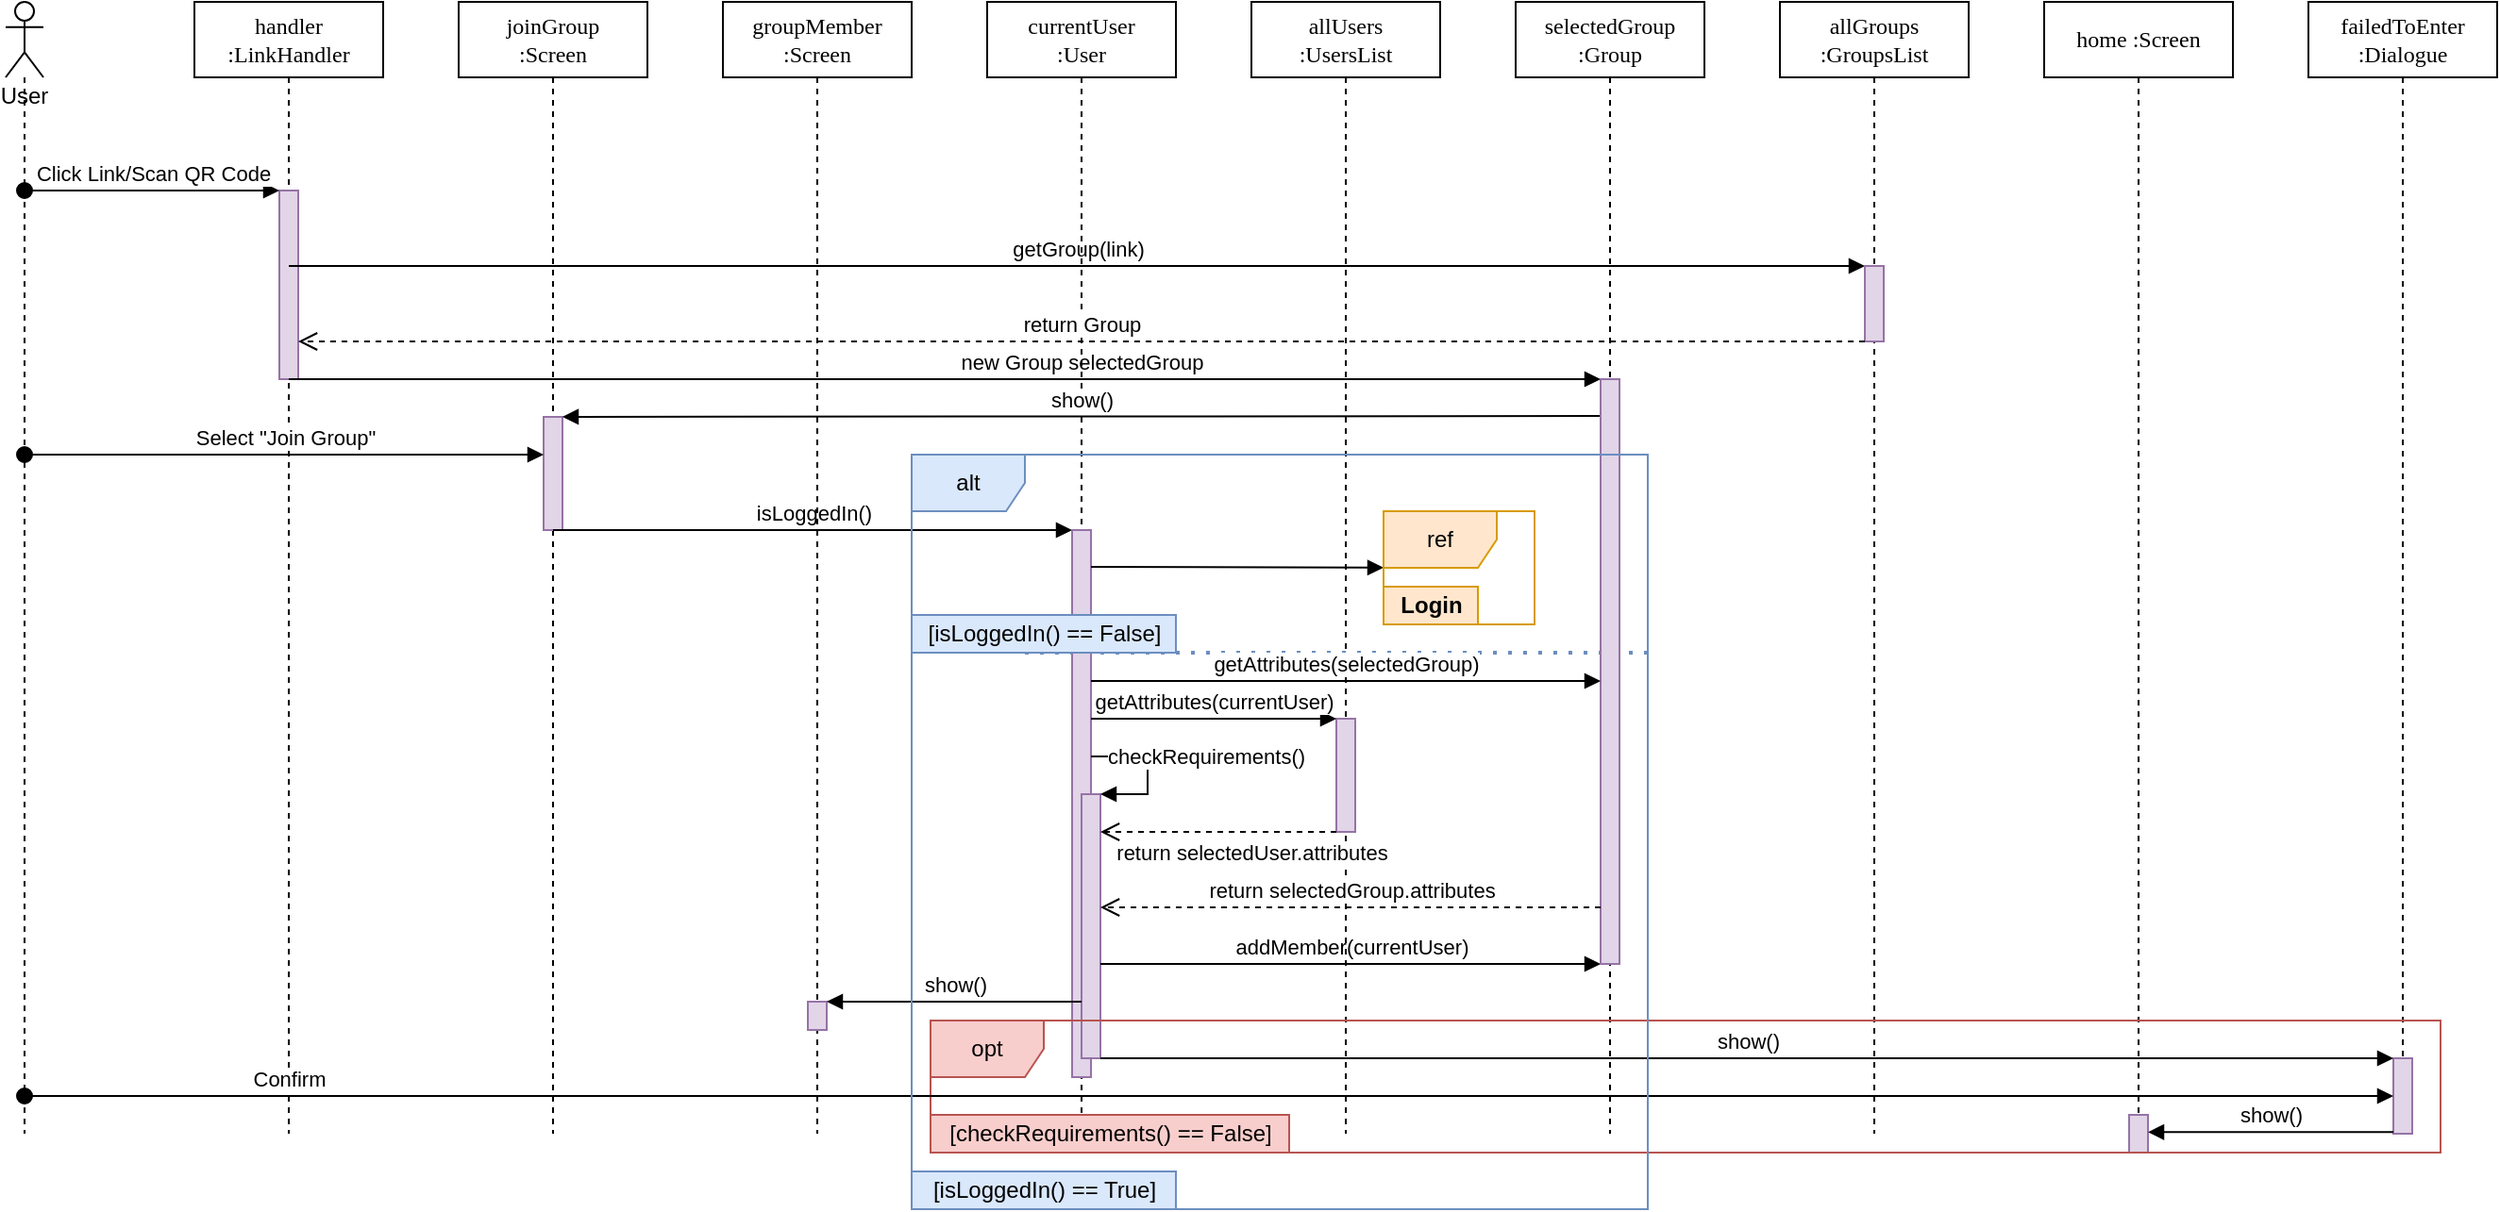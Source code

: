 <mxfile version="18.0.7" type="device"><diagram name="Page-1" id="13e1069c-82ec-6db2-03f1-153e76fe0fe0"><mxGraphModel dx="548" dy="929" grid="1" gridSize="10" guides="1" tooltips="1" connect="1" arrows="1" fold="1" page="1" pageScale="1" pageWidth="1100" pageHeight="850" background="none" math="0" shadow="0"><root><mxCell id="0"/><mxCell id="1" parent="0"/><mxCell id="7baba1c4bc27f4b0-2" value="&lt;div&gt;handler&lt;/div&gt;&lt;div&gt;:LinkHandler&lt;/div&gt;" style="shape=umlLifeline;perimeter=lifelinePerimeter;whiteSpace=wrap;html=1;container=1;collapsible=0;recursiveResize=0;outlineConnect=0;rounded=0;shadow=0;comic=0;labelBackgroundColor=none;strokeWidth=1;fontFamily=Verdana;fontSize=12;align=center;" parent="1" vertex="1"><mxGeometry x="240" y="80" width="100" height="600" as="geometry"/></mxCell><mxCell id="1ypj89_CGVNtV2I7fpF1-7" value="" style="html=1;points=[];perimeter=orthogonalPerimeter;fillColor=#e1d5e7;strokeColor=#9673a6;" vertex="1" parent="7baba1c4bc27f4b0-2"><mxGeometry x="45" y="100" width="10" height="100" as="geometry"/></mxCell><mxCell id="1ypj89_CGVNtV2I7fpF1-28" value="getGroup(link)" style="html=1;verticalAlign=bottom;endArrow=block;rounded=0;" edge="1" parent="7baba1c4bc27f4b0-2" target="1ypj89_CGVNtV2I7fpF1-10"><mxGeometry width="80" relative="1" as="geometry"><mxPoint x="50" y="140" as="sourcePoint"/><mxPoint x="870" y="140" as="targetPoint"/></mxGeometry></mxCell><mxCell id="1ypj89_CGVNtV2I7fpF1-66" value="new Group selectedGroup" style="html=1;verticalAlign=bottom;endArrow=block;rounded=0;" edge="1" parent="7baba1c4bc27f4b0-2" target="1ypj89_CGVNtV2I7fpF1-65"><mxGeometry x="0.209" width="80" relative="1" as="geometry"><mxPoint x="50" y="200" as="sourcePoint"/><mxPoint x="130" y="200" as="targetPoint"/><mxPoint as="offset"/></mxGeometry></mxCell><mxCell id="7baba1c4bc27f4b0-3" value="&lt;div&gt;joinGroup&lt;/div&gt;&lt;div&gt;:Screen&lt;/div&gt;" style="shape=umlLifeline;perimeter=lifelinePerimeter;whiteSpace=wrap;html=1;container=1;collapsible=0;recursiveResize=0;outlineConnect=0;rounded=0;shadow=0;comic=0;labelBackgroundColor=none;strokeWidth=1;fontFamily=Verdana;fontSize=12;align=center;" parent="1" vertex="1"><mxGeometry x="380" y="80" width="100" height="600" as="geometry"/></mxCell><mxCell id="1ypj89_CGVNtV2I7fpF1-18" value="" style="html=1;points=[];perimeter=orthogonalPerimeter;fillColor=#e1d5e7;strokeColor=#9673a6;" vertex="1" parent="7baba1c4bc27f4b0-3"><mxGeometry x="45" y="220" width="10" height="60" as="geometry"/></mxCell><mxCell id="1ypj89_CGVNtV2I7fpF1-31" value="isLoggedIn()" style="html=1;verticalAlign=bottom;endArrow=block;rounded=0;" edge="1" parent="7baba1c4bc27f4b0-3"><mxGeometry width="80" relative="1" as="geometry"><mxPoint x="50" y="280" as="sourcePoint"/><mxPoint x="325" y="280" as="targetPoint"/></mxGeometry></mxCell><mxCell id="7baba1c4bc27f4b0-4" value="&lt;div&gt;groupMember&lt;/div&gt;&lt;div&gt;:Screen&lt;/div&gt;" style="shape=umlLifeline;perimeter=lifelinePerimeter;whiteSpace=wrap;html=1;container=1;collapsible=0;recursiveResize=0;outlineConnect=0;rounded=0;shadow=0;comic=0;labelBackgroundColor=none;strokeWidth=1;fontFamily=Verdana;fontSize=12;align=center;" parent="1" vertex="1"><mxGeometry x="520" y="80" width="100" height="600" as="geometry"/></mxCell><mxCell id="1ypj89_CGVNtV2I7fpF1-33" value="" style="endArrow=none;dashed=1;html=1;dashPattern=1 3;strokeWidth=2;rounded=0;fillColor=#dae8fc;strokeColor=#6c8ebf;" edge="1" parent="7baba1c4bc27f4b0-4"><mxGeometry width="50" height="50" relative="1" as="geometry"><mxPoint x="490" y="345" as="sourcePoint"/><mxPoint x="160" y="345" as="targetPoint"/></mxGeometry></mxCell><mxCell id="1ypj89_CGVNtV2I7fpF1-54" value="" style="html=1;points=[];perimeter=orthogonalPerimeter;strokeWidth=1;fillColor=#e1d5e7;strokeColor=#9673a6;" vertex="1" parent="7baba1c4bc27f4b0-4"><mxGeometry x="45" y="530" width="10" height="15" as="geometry"/></mxCell><mxCell id="7baba1c4bc27f4b0-5" value="&lt;div&gt;currentUser&lt;/div&gt;&lt;div&gt;:User&lt;/div&gt;" style="shape=umlLifeline;perimeter=lifelinePerimeter;whiteSpace=wrap;html=1;container=1;collapsible=0;recursiveResize=0;outlineConnect=0;rounded=0;shadow=0;comic=0;labelBackgroundColor=none;strokeWidth=1;fontFamily=Verdana;fontSize=12;align=center;" parent="1" vertex="1"><mxGeometry x="660" y="80" width="100" height="600" as="geometry"/></mxCell><mxCell id="1ypj89_CGVNtV2I7fpF1-23" value="" style="html=1;points=[];perimeter=orthogonalPerimeter;fillColor=#e1d5e7;strokeColor=#9673a6;" vertex="1" parent="7baba1c4bc27f4b0-5"><mxGeometry x="45" y="280" width="10" height="290" as="geometry"/></mxCell><mxCell id="1ypj89_CGVNtV2I7fpF1-35" value="[isLoggedIn() == False]" style="text;html=1;align=center;verticalAlign=middle;resizable=0;points=[];autosize=1;strokeColor=#6c8ebf;fillColor=#dae8fc;" vertex="1" parent="7baba1c4bc27f4b0-5"><mxGeometry x="-40" y="325" width="140" height="20" as="geometry"/></mxCell><mxCell id="1ypj89_CGVNtV2I7fpF1-39" value="" style="html=1;verticalAlign=bottom;endArrow=block;rounded=0;" edge="1" parent="7baba1c4bc27f4b0-5" target="1ypj89_CGVNtV2I7fpF1-38"><mxGeometry width="80" relative="1" as="geometry"><mxPoint x="55" y="299.5" as="sourcePoint"/><mxPoint x="105" y="299.5" as="targetPoint"/></mxGeometry></mxCell><mxCell id="1ypj89_CGVNtV2I7fpF1-45" value="" style="html=1;points=[];perimeter=orthogonalPerimeter;strokeWidth=1;fillColor=#e1d5e7;strokeColor=#9673a6;" vertex="1" parent="7baba1c4bc27f4b0-5"><mxGeometry x="50" y="420" width="10" height="140" as="geometry"/></mxCell><mxCell id="1ypj89_CGVNtV2I7fpF1-47" value="addMember(currentUser)" style="html=1;verticalAlign=bottom;endArrow=block;rounded=0;" edge="1" parent="7baba1c4bc27f4b0-5"><mxGeometry width="80" relative="1" as="geometry"><mxPoint x="60" y="510" as="sourcePoint"/><mxPoint x="325" y="510" as="targetPoint"/></mxGeometry></mxCell><mxCell id="1ypj89_CGVNtV2I7fpF1-46" value="checkRequirements()" style="edgeStyle=orthogonalEdgeStyle;html=1;align=left;spacingLeft=2;endArrow=block;rounded=0;entryX=1;entryY=0;" edge="1" target="1ypj89_CGVNtV2I7fpF1-45" parent="7baba1c4bc27f4b0-5"><mxGeometry x="-0.867" relative="1" as="geometry"><mxPoint x="55" y="400" as="sourcePoint"/><Array as="points"><mxPoint x="85" y="400"/></Array><mxPoint as="offset"/></mxGeometry></mxCell><mxCell id="1ypj89_CGVNtV2I7fpF1-57" value="show()" style="html=1;verticalAlign=bottom;endArrow=block;rounded=0;" edge="1" parent="7baba1c4bc27f4b0-5" target="1ypj89_CGVNtV2I7fpF1-54"><mxGeometry width="80" relative="1" as="geometry"><mxPoint x="50" y="530" as="sourcePoint"/><mxPoint x="-50" y="530" as="targetPoint"/></mxGeometry></mxCell><mxCell id="7baba1c4bc27f4b0-6" value="&lt;div&gt;allUsers&lt;/div&gt;&lt;div&gt;:UsersList&lt;br&gt;&lt;/div&gt;" style="shape=umlLifeline;perimeter=lifelinePerimeter;whiteSpace=wrap;html=1;container=1;collapsible=0;recursiveResize=0;outlineConnect=0;rounded=0;shadow=0;comic=0;labelBackgroundColor=none;strokeWidth=1;fontFamily=Verdana;fontSize=12;align=center;" parent="1" vertex="1"><mxGeometry x="800" y="80" width="100" height="600" as="geometry"/></mxCell><mxCell id="1ypj89_CGVNtV2I7fpF1-48" value="" style="html=1;points=[];perimeter=orthogonalPerimeter;strokeWidth=1;fillColor=#e1d5e7;strokeColor=#9673a6;" vertex="1" parent="7baba1c4bc27f4b0-6"><mxGeometry x="45" y="380" width="10" height="60" as="geometry"/></mxCell><mxCell id="1ypj89_CGVNtV2I7fpF1-50" value="return selectedUser.attributes" style="html=1;verticalAlign=bottom;endArrow=open;dashed=1;endSize=8;rounded=0;" edge="1" parent="7baba1c4bc27f4b0-6" target="1ypj89_CGVNtV2I7fpF1-45"><mxGeometry x="-0.28" y="20" relative="1" as="geometry"><mxPoint x="45" y="440" as="sourcePoint"/><mxPoint x="-35" y="440" as="targetPoint"/><mxPoint as="offset"/></mxGeometry></mxCell><mxCell id="7baba1c4bc27f4b0-7" value="&lt;div&gt;selectedGroup&lt;/div&gt;&lt;div&gt;:Group&lt;/div&gt;" style="shape=umlLifeline;perimeter=lifelinePerimeter;whiteSpace=wrap;html=1;container=1;collapsible=0;recursiveResize=0;outlineConnect=0;rounded=0;shadow=0;comic=0;labelBackgroundColor=none;strokeWidth=1;fontFamily=Verdana;fontSize=12;align=center;" parent="1" vertex="1"><mxGeometry x="940" y="80" width="100" height="600" as="geometry"/></mxCell><mxCell id="1ypj89_CGVNtV2I7fpF1-29" value="show()" style="html=1;verticalAlign=bottom;endArrow=block;rounded=0;" edge="1" parent="7baba1c4bc27f4b0-7" target="1ypj89_CGVNtV2I7fpF1-18"><mxGeometry width="80" relative="1" as="geometry"><mxPoint x="45" y="219.5" as="sourcePoint"/><mxPoint x="-65" y="219.5" as="targetPoint"/></mxGeometry></mxCell><mxCell id="1ypj89_CGVNtV2I7fpF1-65" value="" style="html=1;points=[];perimeter=orthogonalPerimeter;strokeWidth=1;fillColor=#e1d5e7;strokeColor=#9673a6;" vertex="1" parent="7baba1c4bc27f4b0-7"><mxGeometry x="45" y="200" width="10" height="310" as="geometry"/></mxCell><mxCell id="1ypj89_CGVNtV2I7fpF1-1" value="&lt;div&gt;allGroups&lt;/div&gt;&lt;div&gt;:GroupsList&lt;/div&gt;" style="shape=umlLifeline;perimeter=lifelinePerimeter;whiteSpace=wrap;html=1;container=1;collapsible=0;recursiveResize=0;outlineConnect=0;rounded=0;shadow=0;comic=0;labelBackgroundColor=none;strokeWidth=1;fontFamily=Verdana;fontSize=12;align=center;" vertex="1" parent="1"><mxGeometry x="1080" y="80" width="100" height="600" as="geometry"/></mxCell><mxCell id="1ypj89_CGVNtV2I7fpF1-10" value="" style="html=1;points=[];perimeter=orthogonalPerimeter;fillColor=#e1d5e7;strokeColor=#9673a6;" vertex="1" parent="1ypj89_CGVNtV2I7fpF1-1"><mxGeometry x="45" y="140" width="10" height="40" as="geometry"/></mxCell><mxCell id="1ypj89_CGVNtV2I7fpF1-17" value="return Group" style="html=1;verticalAlign=bottom;endArrow=open;dashed=1;endSize=8;rounded=0;" edge="1" parent="1ypj89_CGVNtV2I7fpF1-1" target="1ypj89_CGVNtV2I7fpF1-7"><mxGeometry relative="1" as="geometry"><mxPoint x="45" y="180" as="sourcePoint"/><mxPoint x="-70" y="180" as="targetPoint"/><mxPoint as="offset"/></mxGeometry></mxCell><mxCell id="1ypj89_CGVNtV2I7fpF1-4" value="home :Screen" style="shape=umlLifeline;perimeter=lifelinePerimeter;whiteSpace=wrap;html=1;container=1;collapsible=0;recursiveResize=0;outlineConnect=0;rounded=0;shadow=0;comic=0;labelBackgroundColor=none;strokeWidth=1;fontFamily=Verdana;fontSize=12;align=center;" vertex="1" parent="1"><mxGeometry x="1220" y="80" width="100" height="610" as="geometry"/></mxCell><mxCell id="1ypj89_CGVNtV2I7fpF1-61" value="" style="html=1;points=[];perimeter=orthogonalPerimeter;strokeWidth=1;fillColor=#e1d5e7;strokeColor=#9673a6;" vertex="1" parent="1ypj89_CGVNtV2I7fpF1-4"><mxGeometry x="45" y="590" width="10" height="20" as="geometry"/></mxCell><mxCell id="1ypj89_CGVNtV2I7fpF1-26" value="Select &quot;Join Group&quot;" style="html=1;verticalAlign=bottom;startArrow=oval;startFill=1;endArrow=block;startSize=8;rounded=0;" edge="1" parent="1" target="1ypj89_CGVNtV2I7fpF1-18"><mxGeometry width="60" relative="1" as="geometry"><mxPoint x="150" y="320" as="sourcePoint"/><mxPoint x="400" y="320" as="targetPoint"/></mxGeometry></mxCell><mxCell id="1ypj89_CGVNtV2I7fpF1-40" value="&lt;b&gt;Login&lt;/b&gt;" style="text;html=1;align=center;verticalAlign=middle;resizable=0;points=[];autosize=1;strokeColor=#d79b00;fillColor=#ffe6cc;strokeWidth=1;" vertex="1" parent="1"><mxGeometry x="870" y="390" width="50" height="20" as="geometry"/></mxCell><mxCell id="1ypj89_CGVNtV2I7fpF1-41" value="getAttributes(selectedGroup)" style="html=1;verticalAlign=bottom;endArrow=block;rounded=0;" edge="1" parent="1"><mxGeometry width="80" relative="1" as="geometry"><mxPoint x="715" y="440" as="sourcePoint"/><mxPoint x="985" y="440" as="targetPoint"/></mxGeometry></mxCell><mxCell id="1ypj89_CGVNtV2I7fpF1-42" value="return selectedGroup.attributes" style="html=1;verticalAlign=bottom;endArrow=open;dashed=1;endSize=8;rounded=0;" edge="1" parent="1"><mxGeometry relative="1" as="geometry"><mxPoint x="985" y="560" as="sourcePoint"/><mxPoint x="720" y="560" as="targetPoint"/></mxGeometry></mxCell><mxCell id="1ypj89_CGVNtV2I7fpF1-37" value="[isLoggedIn() == True]" style="text;html=1;align=center;verticalAlign=middle;resizable=0;points=[];autosize=1;strokeColor=#6c8ebf;fillColor=#dae8fc;" vertex="1" parent="1"><mxGeometry x="620" y="700" width="140" height="20" as="geometry"/></mxCell><mxCell id="1ypj89_CGVNtV2I7fpF1-49" value="getAttributes(currentUser)" style="html=1;verticalAlign=bottom;endArrow=block;rounded=0;" edge="1" parent="1"><mxGeometry width="80" relative="1" as="geometry"><mxPoint x="715" y="460" as="sourcePoint"/><mxPoint x="845" y="460" as="targetPoint"/></mxGeometry></mxCell><mxCell id="1ypj89_CGVNtV2I7fpF1-51" value="failedToEnter&lt;br&gt;&lt;div&gt;:Dialogue&lt;/div&gt;" style="shape=umlLifeline;perimeter=lifelinePerimeter;whiteSpace=wrap;html=1;container=1;collapsible=0;recursiveResize=0;outlineConnect=0;rounded=0;shadow=0;comic=0;labelBackgroundColor=none;strokeWidth=1;fontFamily=Verdana;fontSize=12;align=center;" vertex="1" parent="1"><mxGeometry x="1360" y="80" width="100" height="600" as="geometry"/></mxCell><mxCell id="1ypj89_CGVNtV2I7fpF1-58" value="" style="html=1;points=[];perimeter=orthogonalPerimeter;strokeWidth=1;fillColor=#e1d5e7;strokeColor=#9673a6;" vertex="1" parent="1ypj89_CGVNtV2I7fpF1-51"><mxGeometry x="45" y="560" width="10" height="40" as="geometry"/></mxCell><mxCell id="1ypj89_CGVNtV2I7fpF1-62" value="show()" style="html=1;verticalAlign=bottom;endArrow=block;rounded=0;" edge="1" parent="1ypj89_CGVNtV2I7fpF1-51" target="1ypj89_CGVNtV2I7fpF1-61"><mxGeometry width="80" relative="1" as="geometry"><mxPoint x="45" y="599.17" as="sourcePoint"/><mxPoint x="-25" y="599.17" as="targetPoint"/></mxGeometry></mxCell><mxCell id="1ypj89_CGVNtV2I7fpF1-59" value="show()" style="html=1;verticalAlign=bottom;endArrow=block;rounded=0;" edge="1" parent="1" target="1ypj89_CGVNtV2I7fpF1-58"><mxGeometry width="80" relative="1" as="geometry"><mxPoint x="720" y="640" as="sourcePoint"/><mxPoint x="800" y="640" as="targetPoint"/></mxGeometry></mxCell><mxCell id="1ypj89_CGVNtV2I7fpF1-63" value="[checkRequirements() == False]" style="text;html=1;align=center;verticalAlign=middle;resizable=0;points=[];autosize=1;strokeColor=#b85450;fillColor=#f8cecc;" vertex="1" parent="1"><mxGeometry x="630" y="670" width="190" height="20" as="geometry"/></mxCell><mxCell id="1ypj89_CGVNtV2I7fpF1-38" value="ref" style="shape=umlFrame;whiteSpace=wrap;html=1;fillColor=#ffe6cc;strokeColor=#d79b00;" vertex="1" parent="1"><mxGeometry x="870" y="350" width="80" height="60" as="geometry"/></mxCell><mxCell id="1ypj89_CGVNtV2I7fpF1-53" value="opt" style="shape=umlFrame;whiteSpace=wrap;html=1;strokeWidth=1;fillColor=#f8cecc;strokeColor=#b85450;" vertex="1" parent="1"><mxGeometry x="630" y="620" width="800" height="70" as="geometry"/></mxCell><mxCell id="1ypj89_CGVNtV2I7fpF1-25" value="Click Link/Scan QR Code" style="html=1;verticalAlign=bottom;startArrow=oval;startFill=1;endArrow=block;startSize=8;rounded=0;" edge="1" parent="1" target="1ypj89_CGVNtV2I7fpF1-7"><mxGeometry width="60" relative="1" as="geometry"><mxPoint x="150" y="180" as="sourcePoint"/><mxPoint x="210" y="180" as="targetPoint"/></mxGeometry></mxCell><mxCell id="1ypj89_CGVNtV2I7fpF1-60" value="&lt;div&gt;Confirm&lt;/div&gt;" style="html=1;verticalAlign=bottom;startArrow=oval;startFill=1;endArrow=block;startSize=8;rounded=0;" edge="1" parent="1" target="1ypj89_CGVNtV2I7fpF1-58"><mxGeometry x="-0.777" width="60" relative="1" as="geometry"><mxPoint x="150" y="660" as="sourcePoint"/><mxPoint x="210" y="660" as="targetPoint"/><mxPoint as="offset"/></mxGeometry></mxCell><mxCell id="1ypj89_CGVNtV2I7fpF1-32" value="alt" style="shape=umlFrame;whiteSpace=wrap;html=1;fillColor=#dae8fc;strokeColor=#6c8ebf;" vertex="1" parent="1"><mxGeometry x="620" y="320" width="390" height="400" as="geometry"/></mxCell><mxCell id="1ypj89_CGVNtV2I7fpF1-70" value="User" style="shape=umlLifeline;participant=umlActor;perimeter=lifelinePerimeter;whiteSpace=wrap;html=1;container=1;collapsible=0;recursiveResize=0;verticalAlign=top;spacingTop=36;outlineConnect=0;rounded=0;strokeWidth=1;" vertex="1" parent="1"><mxGeometry x="140" y="80" width="20" height="600" as="geometry"/></mxCell></root></mxGraphModel></diagram></mxfile>